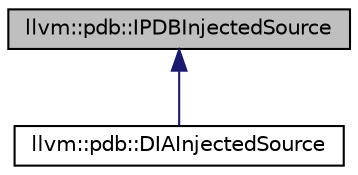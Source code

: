 digraph "llvm::pdb::IPDBInjectedSource"
{
 // LATEX_PDF_SIZE
  bgcolor="transparent";
  edge [fontname="Helvetica",fontsize="10",labelfontname="Helvetica",labelfontsize="10"];
  node [fontname="Helvetica",fontsize="10",shape=record];
  Node1 [label="llvm::pdb::IPDBInjectedSource",height=0.2,width=0.4,color="black", fillcolor="grey75", style="filled", fontcolor="black",tooltip="IPDBInjectedSource defines an interface used to represent source files which were injected directly i..."];
  Node1 -> Node2 [dir="back",color="midnightblue",fontsize="10",style="solid",fontname="Helvetica"];
  Node2 [label="llvm::pdb::DIAInjectedSource",height=0.2,width=0.4,color="black",URL="$classllvm_1_1pdb_1_1DIAInjectedSource.html",tooltip=" "];
}
